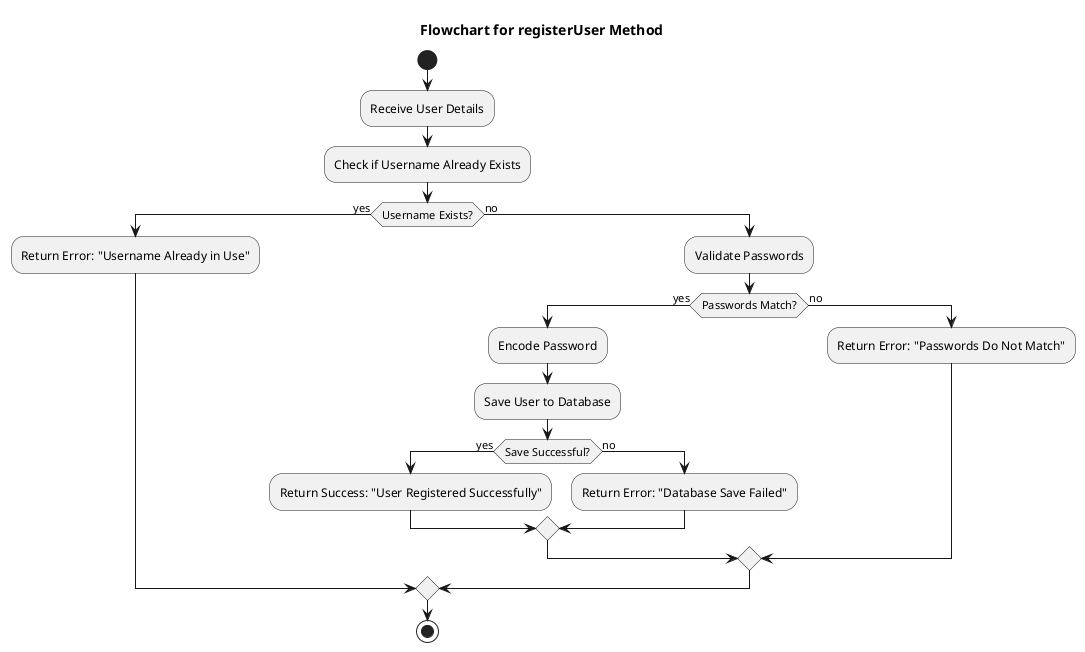 @startuml
title Flowchart for registerUser Method

start
:Receive User Details;
:Check if Username Already Exists;
if (Username Exists?) then (yes)
  :Return Error: "Username Already in Use";
else (no)
  :Validate Passwords;
  if (Passwords Match?) then (yes)
    :Encode Password;
    :Save User to Database;
    if (Save Successful?) then (yes)
      :Return Success: "User Registered Successfully";
    else (no)
      :Return Error: "Database Save Failed";
    endif
  else (no)
    :Return Error: "Passwords Do Not Match";
  endif
endif

stop
@enduml